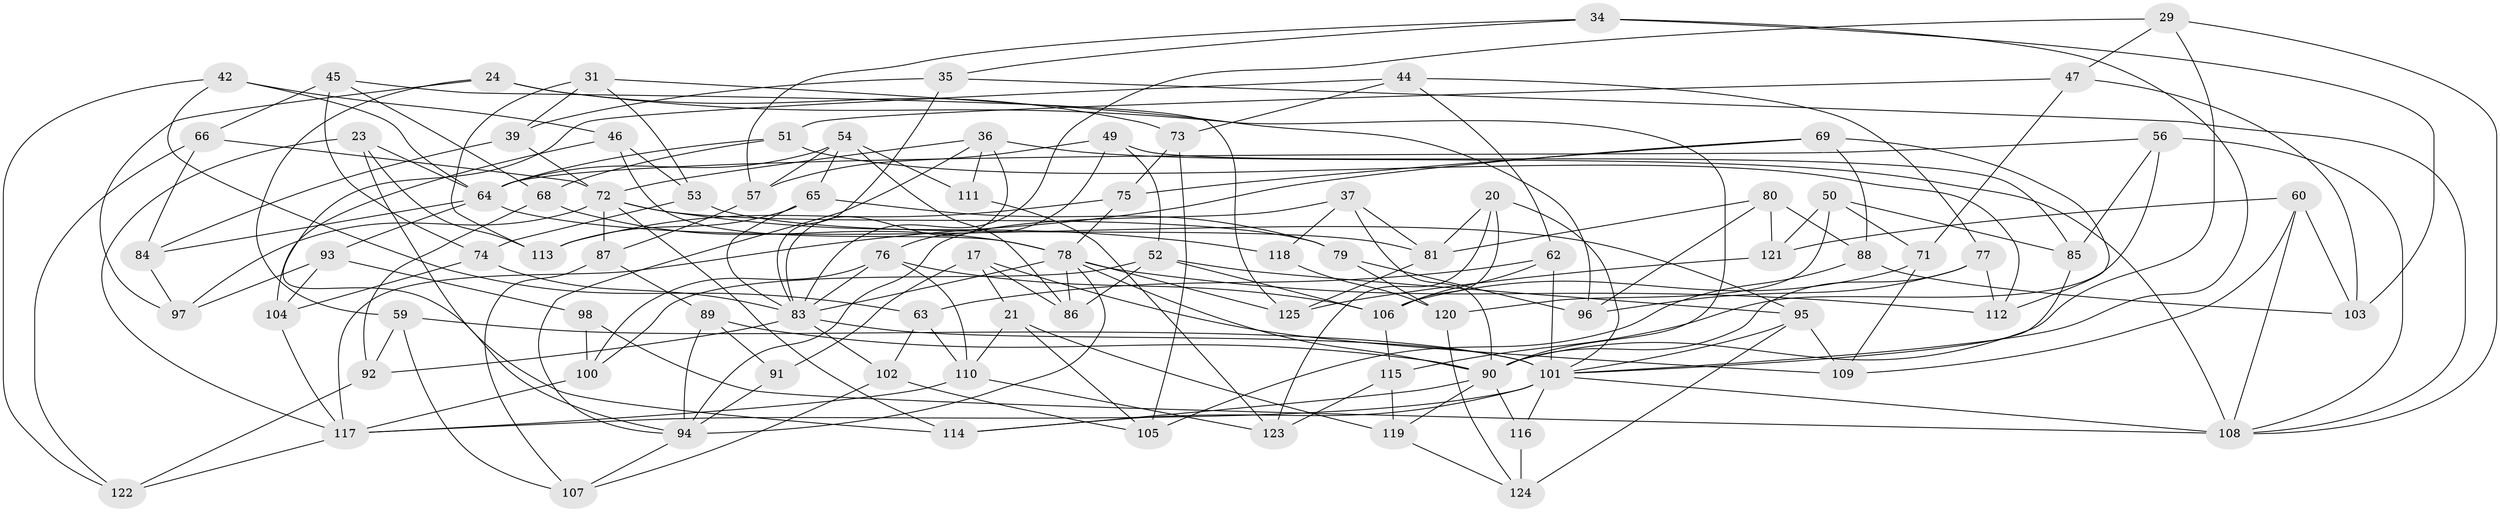 // original degree distribution, {4: 1.0}
// Generated by graph-tools (version 1.1) at 2025/02/03/04/25 22:02:02]
// undirected, 87 vertices, 196 edges
graph export_dot {
graph [start="1"]
  node [color=gray90,style=filled];
  17;
  20;
  21;
  23;
  24;
  29;
  31;
  34;
  35;
  36 [super="+18"];
  37 [super="+25"];
  39;
  42;
  44;
  45;
  46;
  47;
  49;
  50;
  51;
  52 [super="+22"];
  53;
  54 [super="+6"];
  56;
  57;
  59;
  60;
  62;
  63;
  64 [super="+13"];
  65;
  66;
  68;
  69;
  71;
  72 [super="+2+27"];
  73;
  74;
  75;
  76 [super="+30+61"];
  77;
  78 [super="+7+33+38"];
  79;
  80;
  81 [super="+55"];
  83 [super="+8+10+43"];
  84;
  85;
  86;
  87;
  88;
  89 [super="+67"];
  90 [super="+32"];
  91;
  92;
  93;
  94 [super="+41"];
  95 [super="+14"];
  96;
  97;
  98;
  100 [super="+70"];
  101 [super="+82"];
  102;
  103;
  104;
  105;
  106 [super="+3+19"];
  107;
  108 [super="+40"];
  109;
  110 [super="+99"];
  111;
  112;
  113;
  114;
  115;
  116;
  117 [super="+58"];
  118;
  119;
  120;
  121;
  122;
  123;
  124 [super="+48"];
  125;
  17 -- 86;
  17 -- 91;
  17 -- 109;
  17 -- 21;
  20 -- 123;
  20 -- 81;
  20 -- 106;
  20 -- 101;
  21 -- 119;
  21 -- 105;
  21 -- 110;
  23 -- 113;
  23 -- 114;
  23 -- 117;
  23 -- 64;
  24 -- 73;
  24 -- 97;
  24 -- 90;
  24 -- 59;
  29 -- 47;
  29 -- 108;
  29 -- 83;
  29 -- 90;
  31 -- 96;
  31 -- 53;
  31 -- 113;
  31 -- 39;
  34 -- 103;
  34 -- 35;
  34 -- 57;
  34 -- 101;
  35 -- 39;
  35 -- 108;
  35 -- 83;
  36 -- 94;
  36 -- 111;
  36 -- 108 [weight=2];
  36 -- 72;
  36 -- 83;
  37 -- 118 [weight=2];
  37 -- 81 [weight=2];
  37 -- 94;
  37 -- 90;
  39 -- 72;
  39 -- 84;
  42 -- 122;
  42 -- 46;
  42 -- 63;
  42 -- 64;
  44 -- 77;
  44 -- 62;
  44 -- 73;
  44 -- 94;
  45 -- 125;
  45 -- 68;
  45 -- 74;
  45 -- 66;
  46 -- 53;
  46 -- 104;
  46 -- 78;
  47 -- 51;
  47 -- 71;
  47 -- 103;
  49 -- 85;
  49 -- 76;
  49 -- 57;
  49 -- 52;
  50 -- 85;
  50 -- 120;
  50 -- 71;
  50 -- 121;
  51 -- 112;
  51 -- 68;
  51 -- 64;
  52 -- 100;
  52 -- 95;
  52 -- 106 [weight=2];
  52 -- 86;
  53 -- 74;
  53 -- 81;
  54 -- 86;
  54 -- 111 [weight=2];
  54 -- 65;
  54 -- 57;
  54 -- 64;
  56 -- 115;
  56 -- 85;
  56 -- 64;
  56 -- 108;
  57 -- 87;
  59 -- 107;
  59 -- 92;
  59 -- 101;
  60 -- 108;
  60 -- 121;
  60 -- 103;
  60 -- 109;
  62 -- 63;
  62 -- 106;
  62 -- 101;
  63 -- 110;
  63 -- 102;
  64 -- 84;
  64 -- 95;
  64 -- 93;
  65 -- 79;
  65 -- 83;
  65 -- 113;
  66 -- 122;
  66 -- 84;
  66 -- 72;
  68 -- 92;
  68 -- 78;
  69 -- 88;
  69 -- 75;
  69 -- 117;
  69 -- 112;
  71 -- 109;
  71 -- 106;
  72 -- 79;
  72 -- 97;
  72 -- 114;
  72 -- 87;
  72 -- 118;
  73 -- 105;
  73 -- 75;
  74 -- 104;
  74 -- 83;
  75 -- 113;
  75 -- 78;
  76 -- 106 [weight=2];
  76 -- 83 [weight=2];
  76 -- 100;
  76 -- 110 [weight=2];
  77 -- 96;
  77 -- 90;
  77 -- 112;
  78 -- 112;
  78 -- 86;
  78 -- 125;
  78 -- 94 [weight=2];
  78 -- 83;
  78 -- 90;
  79 -- 96;
  79 -- 120;
  80 -- 81;
  80 -- 121;
  80 -- 96;
  80 -- 88;
  81 -- 125;
  83 -- 92;
  83 -- 101 [weight=2];
  83 -- 102;
  84 -- 97;
  85 -- 101;
  87 -- 107;
  87 -- 89;
  88 -- 105;
  88 -- 103;
  89 -- 91 [weight=2];
  89 -- 90 [weight=2];
  89 -- 94;
  90 -- 114;
  90 -- 116;
  90 -- 119;
  91 -- 94;
  92 -- 122;
  93 -- 97;
  93 -- 104;
  93 -- 98;
  94 -- 107;
  95 -- 109;
  95 -- 124 [weight=2];
  95 -- 101;
  98 -- 108;
  98 -- 100 [weight=2];
  100 -- 117 [weight=2];
  101 -- 116;
  101 -- 108;
  101 -- 114;
  101 -- 117;
  102 -- 107;
  102 -- 105;
  104 -- 117;
  106 -- 115;
  110 -- 117;
  110 -- 123;
  111 -- 123;
  115 -- 119;
  115 -- 123;
  116 -- 124 [weight=2];
  117 -- 122;
  118 -- 120;
  119 -- 124;
  120 -- 124;
  121 -- 125;
}
